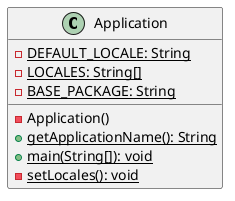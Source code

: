 @startuml

    class Application {
        {static} -DEFAULT_LOCALE: String
        {static} -LOCALES: String[]
        {static} -BASE_PACKAGE: String
        -Application()
        {static} +getApplicationName(): String
        {static} +main(String[]): void
        {static} -setLocales(): void
    }

@enduml
